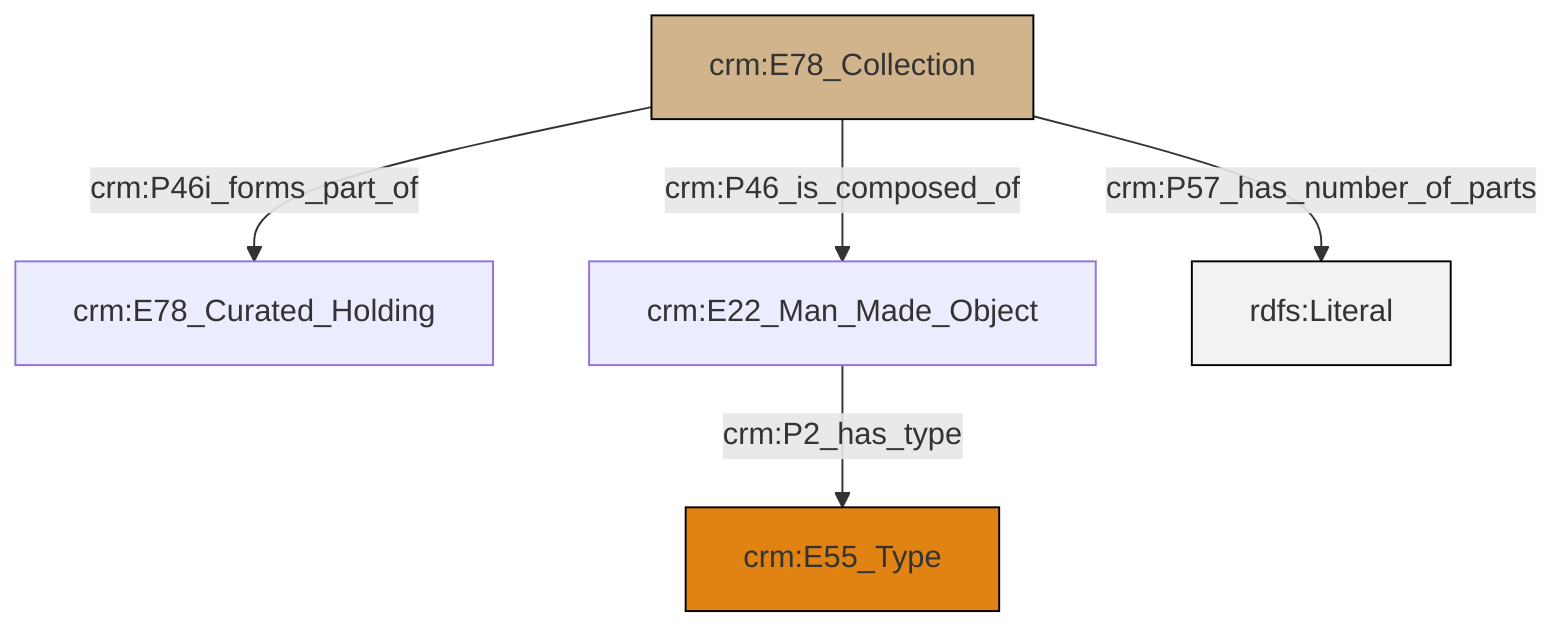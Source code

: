 graph TD
classDef Literal fill:#f2f2f2,stroke:#000000;
classDef CRM_Entity fill:#FFFFFF,stroke:#000000;
classDef Temporal_Entity fill:#00C9E6, stroke:#000000;
classDef Type fill:#E18312, stroke:#000000;
classDef Time-Span fill:#2C9C91, stroke:#000000;
classDef Appellation fill:#FFEB7F, stroke:#000000;
classDef Place fill:#008836, stroke:#000000;
classDef Persistent_Item fill:#B266B2, stroke:#000000;
classDef Conceptual_Object fill:#FFD700, stroke:#000000;
classDef Physical_Thing fill:#D2B48C, stroke:#000000;
classDef Actor fill:#f58aad, stroke:#000000;
classDef PC_Classes fill:#4ce600, stroke:#000000;
classDef Multi fill:#cccccc,stroke:#000000;

0["crm:E78_Collection"]:::Physical_Thing -->|crm:P46i_forms_part_of| 1["crm:E78_Curated_Holding"]:::Default
0["crm:E78_Collection"]:::Physical_Thing -->|crm:P46_is_composed_of| 4["crm:E22_Man_Made_Object"]:::Default
0["crm:E78_Collection"]:::Physical_Thing -->|crm:P57_has_number_of_parts| 6[rdfs:Literal]:::Literal
4["crm:E22_Man_Made_Object"]:::Default -->|crm:P2_has_type| 2["crm:E55_Type"]:::Type